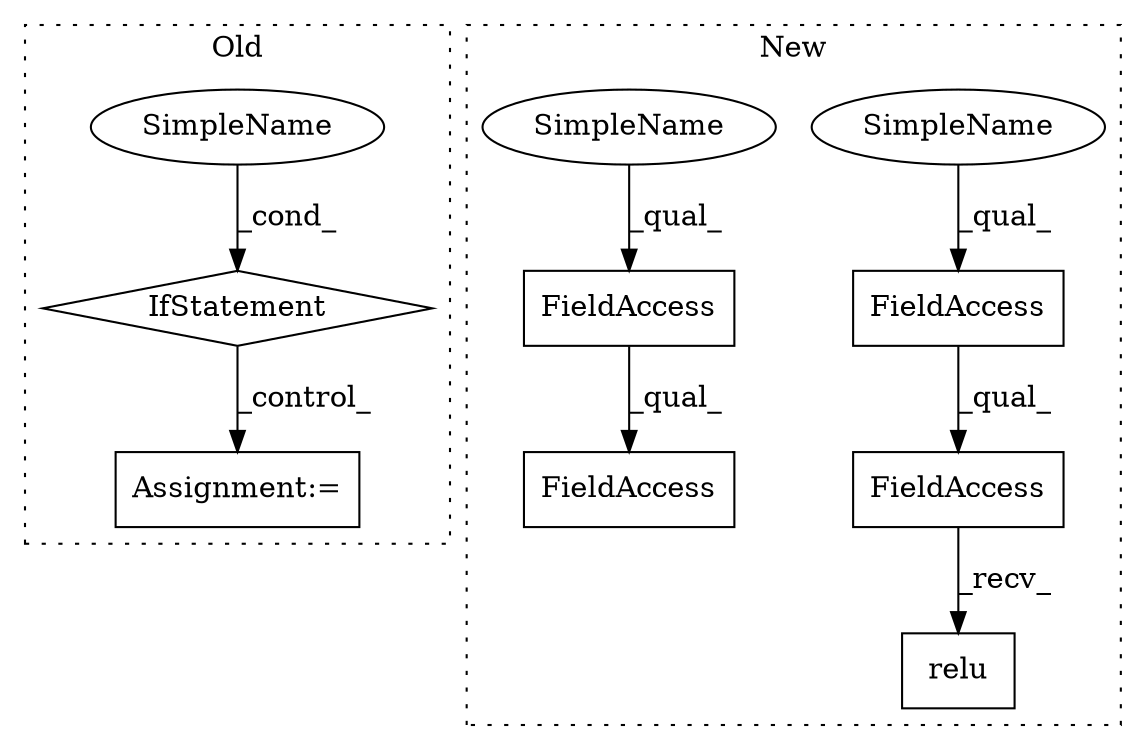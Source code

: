 digraph G {
subgraph cluster0 {
1 [label="IfStatement" a="25" s="7607,7629" l="4,2" shape="diamond"];
3 [label="Assignment:=" a="7" s="7645" l="1" shape="box"];
4 [label="SimpleName" a="42" s="" l="" shape="ellipse"];
label = "Old";
style="dotted";
}
subgraph cluster1 {
2 [label="relu" a="32" s="3588,3605" l="5,1" shape="box"];
5 [label="FieldAccess" a="22" s="3568" l="19" shape="box"];
6 [label="FieldAccess" a="22" s="3568" l="8" shape="box"];
7 [label="FieldAccess" a="22" s="3686" l="8" shape="box"];
8 [label="FieldAccess" a="22" s="3686" l="19" shape="box"];
9 [label="SimpleName" a="42" s="3568" l="5" shape="ellipse"];
10 [label="SimpleName" a="42" s="3686" l="5" shape="ellipse"];
label = "New";
style="dotted";
}
1 -> 3 [label="_control_"];
4 -> 1 [label="_cond_"];
5 -> 2 [label="_recv_"];
6 -> 5 [label="_qual_"];
7 -> 8 [label="_qual_"];
9 -> 6 [label="_qual_"];
10 -> 7 [label="_qual_"];
}